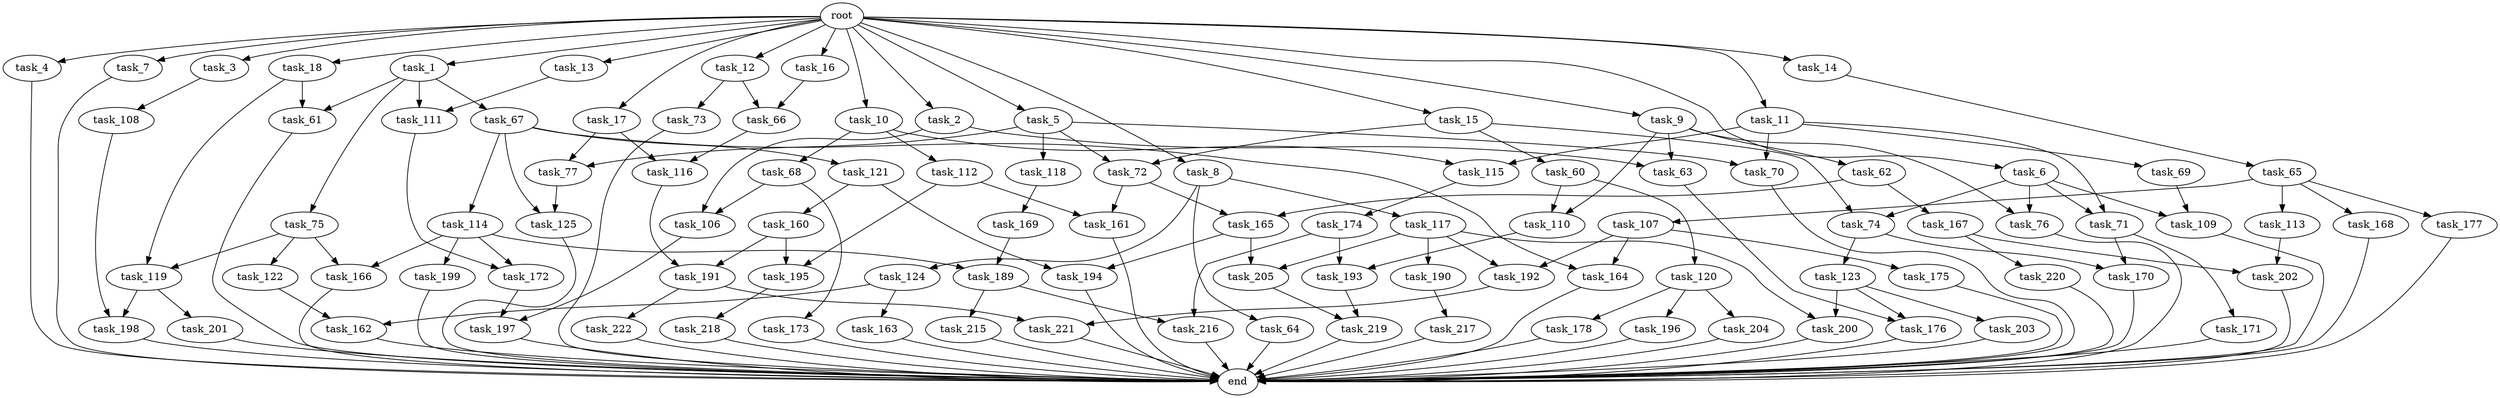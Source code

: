 digraph G {
  root [size="0.000000"];
  task_1 [size="1.024000"];
  task_2 [size="1.024000"];
  task_3 [size="1.024000"];
  task_4 [size="1.024000"];
  task_5 [size="1.024000"];
  task_6 [size="1.024000"];
  task_7 [size="1.024000"];
  task_8 [size="1.024000"];
  task_9 [size="1.024000"];
  task_10 [size="1.024000"];
  task_11 [size="1.024000"];
  task_12 [size="1.024000"];
  task_13 [size="1.024000"];
  task_14 [size="1.024000"];
  task_15 [size="1.024000"];
  task_16 [size="1.024000"];
  task_17 [size="1.024000"];
  task_18 [size="1.024000"];
  task_60 [size="695784701.952000"];
  task_61 [size="833223655.424000"];
  task_62 [size="549755813.888000"];
  task_63 [size="687194767.360000"];
  task_64 [size="858993459.200000"];
  task_65 [size="309237645.312000"];
  task_66 [size="893353197.568000"];
  task_67 [size="137438953.472000"];
  task_68 [size="549755813.888000"];
  task_69 [size="77309411.328000"];
  task_70 [size="386547056.640000"];
  task_71 [size="386547056.640000"];
  task_72 [size="1005022347.264000"];
  task_73 [size="858993459.200000"];
  task_74 [size="1005022347.264000"];
  task_75 [size="137438953.472000"];
  task_76 [size="858993459.200000"];
  task_77 [size="523986010.112000"];
  task_106 [size="446676598.784000"];
  task_107 [size="309237645.312000"];
  task_108 [size="77309411.328000"];
  task_109 [size="618475290.624000"];
  task_110 [size="627065225.216000"];
  task_111 [size="996432412.672000"];
  task_112 [size="549755813.888000"];
  task_113 [size="309237645.312000"];
  task_114 [size="34359738.368000"];
  task_115 [size="627065225.216000"];
  task_116 [size="635655159.808000"];
  task_117 [size="858993459.200000"];
  task_118 [size="309237645.312000"];
  task_119 [size="1005022347.264000"];
  task_120 [size="77309411.328000"];
  task_121 [size="34359738.368000"];
  task_122 [size="309237645.312000"];
  task_123 [size="34359738.368000"];
  task_124 [size="858993459.200000"];
  task_125 [size="68719476.736000"];
  task_160 [size="858993459.200000"];
  task_161 [size="687194767.360000"];
  task_162 [size="498216206.336000"];
  task_163 [size="77309411.328000"];
  task_164 [size="455266533.376000"];
  task_165 [size="446676598.784000"];
  task_166 [size="618475290.624000"];
  task_167 [size="309237645.312000"];
  task_168 [size="309237645.312000"];
  task_169 [size="309237645.312000"];
  task_170 [size="343597383.680000"];
  task_171 [size="309237645.312000"];
  task_172 [size="343597383.680000"];
  task_173 [size="309237645.312000"];
  task_174 [size="309237645.312000"];
  task_175 [size="420906795.008000"];
  task_176 [size="386547056.640000"];
  task_177 [size="309237645.312000"];
  task_178 [size="137438953.472000"];
  task_189 [size="1005022347.264000"];
  task_190 [size="549755813.888000"];
  task_191 [size="1168231104.512000"];
  task_192 [size="970662608.896000"];
  task_193 [size="1408749273.088000"];
  task_194 [size="1073741824.000000"];
  task_195 [size="1408749273.088000"];
  task_196 [size="137438953.472000"];
  task_197 [size="1168231104.512000"];
  task_198 [size="1245540515.840000"];
  task_199 [size="309237645.312000"];
  task_200 [size="627065225.216000"];
  task_201 [size="549755813.888000"];
  task_202 [size="1554778161.152000"];
  task_203 [size="77309411.328000"];
  task_204 [size="137438953.472000"];
  task_205 [size="764504178.688000"];
  task_215 [size="420906795.008000"];
  task_216 [size="1279900254.208000"];
  task_217 [size="420906795.008000"];
  task_218 [size="137438953.472000"];
  task_219 [size="730144440.320000"];
  task_220 [size="695784701.952000"];
  task_221 [size="68719476.736000"];
  task_222 [size="34359738.368000"];
  end [size="0.000000"];

  root -> task_1 [size="1.000000"];
  root -> task_2 [size="1.000000"];
  root -> task_3 [size="1.000000"];
  root -> task_4 [size="1.000000"];
  root -> task_5 [size="1.000000"];
  root -> task_6 [size="1.000000"];
  root -> task_7 [size="1.000000"];
  root -> task_8 [size="1.000000"];
  root -> task_9 [size="1.000000"];
  root -> task_10 [size="1.000000"];
  root -> task_11 [size="1.000000"];
  root -> task_12 [size="1.000000"];
  root -> task_13 [size="1.000000"];
  root -> task_14 [size="1.000000"];
  root -> task_15 [size="1.000000"];
  root -> task_16 [size="1.000000"];
  root -> task_17 [size="1.000000"];
  root -> task_18 [size="1.000000"];
  task_1 -> task_61 [size="134217728.000000"];
  task_1 -> task_67 [size="134217728.000000"];
  task_1 -> task_75 [size="134217728.000000"];
  task_1 -> task_111 [size="134217728.000000"];
  task_2 -> task_63 [size="134217728.000000"];
  task_2 -> task_106 [size="134217728.000000"];
  task_3 -> task_108 [size="75497472.000000"];
  task_4 -> end [size="1.000000"];
  task_5 -> task_70 [size="301989888.000000"];
  task_5 -> task_72 [size="301989888.000000"];
  task_5 -> task_77 [size="301989888.000000"];
  task_5 -> task_118 [size="301989888.000000"];
  task_6 -> task_71 [size="301989888.000000"];
  task_6 -> task_74 [size="301989888.000000"];
  task_6 -> task_76 [size="301989888.000000"];
  task_6 -> task_109 [size="301989888.000000"];
  task_7 -> end [size="1.000000"];
  task_8 -> task_64 [size="838860800.000000"];
  task_8 -> task_117 [size="838860800.000000"];
  task_8 -> task_124 [size="838860800.000000"];
  task_9 -> task_62 [size="536870912.000000"];
  task_9 -> task_63 [size="536870912.000000"];
  task_9 -> task_76 [size="536870912.000000"];
  task_9 -> task_110 [size="536870912.000000"];
  task_10 -> task_68 [size="536870912.000000"];
  task_10 -> task_112 [size="536870912.000000"];
  task_10 -> task_115 [size="536870912.000000"];
  task_11 -> task_69 [size="75497472.000000"];
  task_11 -> task_70 [size="75497472.000000"];
  task_11 -> task_71 [size="75497472.000000"];
  task_11 -> task_115 [size="75497472.000000"];
  task_12 -> task_66 [size="838860800.000000"];
  task_12 -> task_73 [size="838860800.000000"];
  task_13 -> task_111 [size="838860800.000000"];
  task_14 -> task_65 [size="301989888.000000"];
  task_15 -> task_60 [size="679477248.000000"];
  task_15 -> task_72 [size="679477248.000000"];
  task_15 -> task_74 [size="679477248.000000"];
  task_16 -> task_66 [size="33554432.000000"];
  task_17 -> task_77 [size="209715200.000000"];
  task_17 -> task_116 [size="209715200.000000"];
  task_18 -> task_61 [size="679477248.000000"];
  task_18 -> task_119 [size="679477248.000000"];
  task_60 -> task_110 [size="75497472.000000"];
  task_60 -> task_120 [size="75497472.000000"];
  task_61 -> end [size="1.000000"];
  task_62 -> task_165 [size="301989888.000000"];
  task_62 -> task_167 [size="301989888.000000"];
  task_63 -> task_176 [size="301989888.000000"];
  task_64 -> end [size="1.000000"];
  task_65 -> task_107 [size="301989888.000000"];
  task_65 -> task_113 [size="301989888.000000"];
  task_65 -> task_168 [size="301989888.000000"];
  task_65 -> task_177 [size="301989888.000000"];
  task_66 -> task_116 [size="411041792.000000"];
  task_67 -> task_114 [size="33554432.000000"];
  task_67 -> task_121 [size="33554432.000000"];
  task_67 -> task_125 [size="33554432.000000"];
  task_67 -> task_164 [size="33554432.000000"];
  task_68 -> task_106 [size="301989888.000000"];
  task_68 -> task_173 [size="301989888.000000"];
  task_69 -> task_109 [size="301989888.000000"];
  task_70 -> end [size="1.000000"];
  task_71 -> task_170 [size="301989888.000000"];
  task_71 -> task_171 [size="301989888.000000"];
  task_72 -> task_161 [size="134217728.000000"];
  task_72 -> task_165 [size="134217728.000000"];
  task_73 -> end [size="1.000000"];
  task_74 -> task_123 [size="33554432.000000"];
  task_74 -> task_170 [size="33554432.000000"];
  task_75 -> task_119 [size="301989888.000000"];
  task_75 -> task_122 [size="301989888.000000"];
  task_75 -> task_166 [size="301989888.000000"];
  task_76 -> end [size="1.000000"];
  task_77 -> task_125 [size="33554432.000000"];
  task_106 -> task_197 [size="838860800.000000"];
  task_107 -> task_164 [size="411041792.000000"];
  task_107 -> task_175 [size="411041792.000000"];
  task_107 -> task_192 [size="411041792.000000"];
  task_108 -> task_198 [size="679477248.000000"];
  task_109 -> end [size="1.000000"];
  task_110 -> task_193 [size="536870912.000000"];
  task_111 -> task_172 [size="33554432.000000"];
  task_112 -> task_161 [size="536870912.000000"];
  task_112 -> task_195 [size="536870912.000000"];
  task_113 -> task_202 [size="838860800.000000"];
  task_114 -> task_166 [size="301989888.000000"];
  task_114 -> task_172 [size="301989888.000000"];
  task_114 -> task_189 [size="301989888.000000"];
  task_114 -> task_199 [size="301989888.000000"];
  task_115 -> task_174 [size="301989888.000000"];
  task_116 -> task_191 [size="301989888.000000"];
  task_117 -> task_190 [size="536870912.000000"];
  task_117 -> task_192 [size="536870912.000000"];
  task_117 -> task_200 [size="536870912.000000"];
  task_117 -> task_205 [size="536870912.000000"];
  task_118 -> task_169 [size="301989888.000000"];
  task_119 -> task_198 [size="536870912.000000"];
  task_119 -> task_201 [size="536870912.000000"];
  task_120 -> task_178 [size="134217728.000000"];
  task_120 -> task_196 [size="134217728.000000"];
  task_120 -> task_204 [size="134217728.000000"];
  task_121 -> task_160 [size="838860800.000000"];
  task_121 -> task_194 [size="838860800.000000"];
  task_122 -> task_162 [size="411041792.000000"];
  task_123 -> task_176 [size="75497472.000000"];
  task_123 -> task_200 [size="75497472.000000"];
  task_123 -> task_203 [size="75497472.000000"];
  task_124 -> task_162 [size="75497472.000000"];
  task_124 -> task_163 [size="75497472.000000"];
  task_125 -> end [size="1.000000"];
  task_160 -> task_191 [size="838860800.000000"];
  task_160 -> task_195 [size="838860800.000000"];
  task_161 -> end [size="1.000000"];
  task_162 -> end [size="1.000000"];
  task_163 -> end [size="1.000000"];
  task_164 -> end [size="1.000000"];
  task_165 -> task_194 [size="209715200.000000"];
  task_165 -> task_205 [size="209715200.000000"];
  task_166 -> end [size="1.000000"];
  task_167 -> task_202 [size="679477248.000000"];
  task_167 -> task_220 [size="679477248.000000"];
  task_168 -> end [size="1.000000"];
  task_169 -> task_189 [size="679477248.000000"];
  task_170 -> end [size="1.000000"];
  task_171 -> end [size="1.000000"];
  task_172 -> task_197 [size="301989888.000000"];
  task_173 -> end [size="1.000000"];
  task_174 -> task_193 [size="838860800.000000"];
  task_174 -> task_216 [size="838860800.000000"];
  task_175 -> end [size="1.000000"];
  task_176 -> end [size="1.000000"];
  task_177 -> end [size="1.000000"];
  task_178 -> end [size="1.000000"];
  task_189 -> task_215 [size="411041792.000000"];
  task_189 -> task_216 [size="411041792.000000"];
  task_190 -> task_217 [size="411041792.000000"];
  task_191 -> task_221 [size="33554432.000000"];
  task_191 -> task_222 [size="33554432.000000"];
  task_192 -> task_221 [size="33554432.000000"];
  task_193 -> task_219 [size="33554432.000000"];
  task_194 -> end [size="1.000000"];
  task_195 -> task_218 [size="134217728.000000"];
  task_196 -> end [size="1.000000"];
  task_197 -> end [size="1.000000"];
  task_198 -> end [size="1.000000"];
  task_199 -> end [size="1.000000"];
  task_200 -> end [size="1.000000"];
  task_201 -> end [size="1.000000"];
  task_202 -> end [size="1.000000"];
  task_203 -> end [size="1.000000"];
  task_204 -> end [size="1.000000"];
  task_205 -> task_219 [size="679477248.000000"];
  task_215 -> end [size="1.000000"];
  task_216 -> end [size="1.000000"];
  task_217 -> end [size="1.000000"];
  task_218 -> end [size="1.000000"];
  task_219 -> end [size="1.000000"];
  task_220 -> end [size="1.000000"];
  task_221 -> end [size="1.000000"];
  task_222 -> end [size="1.000000"];
}
